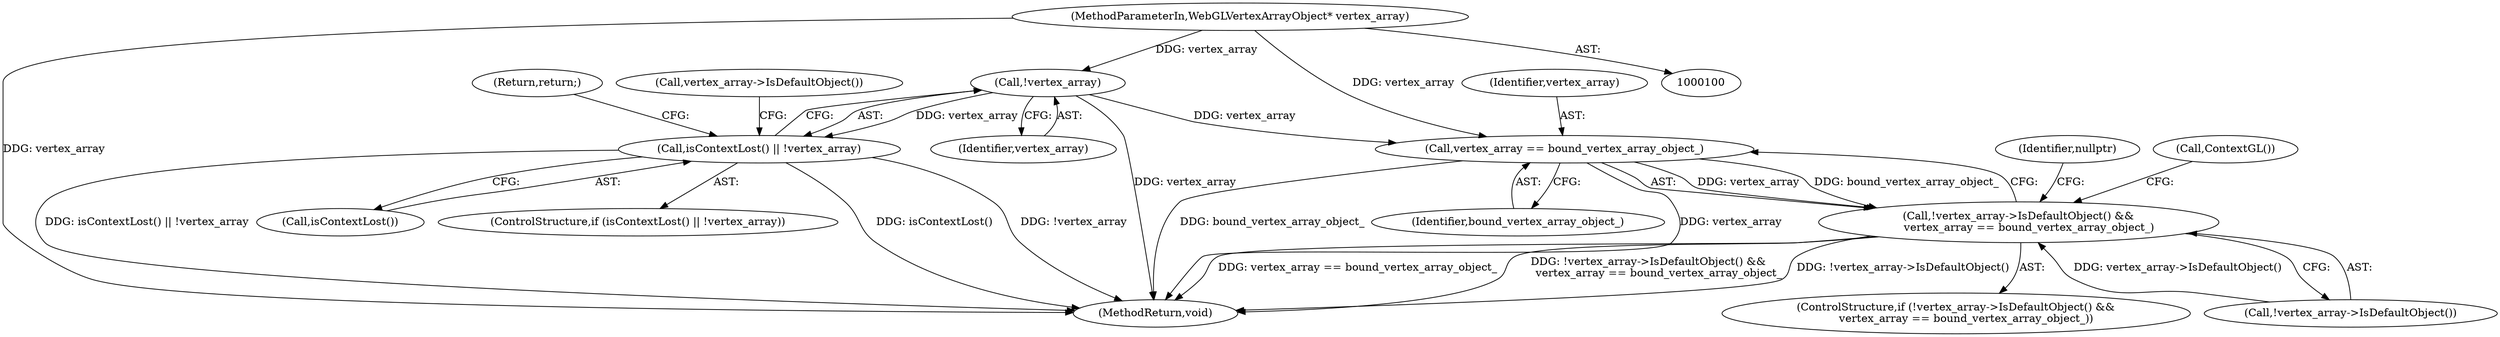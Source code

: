 digraph "1_Chrome_98095c718d7580b5d6715e5bfd8698234ecb4470_1@pointer" {
"1000106" [label="(Call,!vertex_array)"];
"1000101" [label="(MethodParameterIn,WebGLVertexArrayObject* vertex_array)"];
"1000104" [label="(Call,isContextLost() || !vertex_array)"];
"1000113" [label="(Call,vertex_array == bound_vertex_array_object_)"];
"1000110" [label="(Call,!vertex_array->IsDefaultObject() &&\n      vertex_array == bound_vertex_array_object_)"];
"1000108" [label="(Return,return;)"];
"1000104" [label="(Call,isContextLost() || !vertex_array)"];
"1000103" [label="(ControlStructure,if (isContextLost() || !vertex_array))"];
"1000105" [label="(Call,isContextLost())"];
"1000101" [label="(MethodParameterIn,WebGLVertexArrayObject* vertex_array)"];
"1000112" [label="(Call,vertex_array->IsDefaultObject())"];
"1000115" [label="(Identifier,bound_vertex_array_object_)"];
"1000114" [label="(Identifier,vertex_array)"];
"1000111" [label="(Call,!vertex_array->IsDefaultObject())"];
"1000110" [label="(Call,!vertex_array->IsDefaultObject() &&\n      vertex_array == bound_vertex_array_object_)"];
"1000117" [label="(Identifier,nullptr)"];
"1000109" [label="(ControlStructure,if (!vertex_array->IsDefaultObject() &&\n      vertex_array == bound_vertex_array_object_))"];
"1000107" [label="(Identifier,vertex_array)"];
"1000106" [label="(Call,!vertex_array)"];
"1000119" [label="(Call,ContextGL())"];
"1000113" [label="(Call,vertex_array == bound_vertex_array_object_)"];
"1000120" [label="(MethodReturn,void)"];
"1000106" -> "1000104"  [label="AST: "];
"1000106" -> "1000107"  [label="CFG: "];
"1000107" -> "1000106"  [label="AST: "];
"1000104" -> "1000106"  [label="CFG: "];
"1000106" -> "1000120"  [label="DDG: vertex_array"];
"1000106" -> "1000104"  [label="DDG: vertex_array"];
"1000101" -> "1000106"  [label="DDG: vertex_array"];
"1000106" -> "1000113"  [label="DDG: vertex_array"];
"1000101" -> "1000100"  [label="AST: "];
"1000101" -> "1000120"  [label="DDG: vertex_array"];
"1000101" -> "1000113"  [label="DDG: vertex_array"];
"1000104" -> "1000103"  [label="AST: "];
"1000104" -> "1000105"  [label="CFG: "];
"1000105" -> "1000104"  [label="AST: "];
"1000108" -> "1000104"  [label="CFG: "];
"1000112" -> "1000104"  [label="CFG: "];
"1000104" -> "1000120"  [label="DDG: isContextLost() || !vertex_array"];
"1000104" -> "1000120"  [label="DDG: isContextLost()"];
"1000104" -> "1000120"  [label="DDG: !vertex_array"];
"1000113" -> "1000110"  [label="AST: "];
"1000113" -> "1000115"  [label="CFG: "];
"1000114" -> "1000113"  [label="AST: "];
"1000115" -> "1000113"  [label="AST: "];
"1000110" -> "1000113"  [label="CFG: "];
"1000113" -> "1000120"  [label="DDG: vertex_array"];
"1000113" -> "1000120"  [label="DDG: bound_vertex_array_object_"];
"1000113" -> "1000110"  [label="DDG: vertex_array"];
"1000113" -> "1000110"  [label="DDG: bound_vertex_array_object_"];
"1000110" -> "1000109"  [label="AST: "];
"1000110" -> "1000111"  [label="CFG: "];
"1000111" -> "1000110"  [label="AST: "];
"1000117" -> "1000110"  [label="CFG: "];
"1000119" -> "1000110"  [label="CFG: "];
"1000110" -> "1000120"  [label="DDG: vertex_array == bound_vertex_array_object_"];
"1000110" -> "1000120"  [label="DDG: !vertex_array->IsDefaultObject() &&\n      vertex_array == bound_vertex_array_object_"];
"1000110" -> "1000120"  [label="DDG: !vertex_array->IsDefaultObject()"];
"1000111" -> "1000110"  [label="DDG: vertex_array->IsDefaultObject()"];
}
